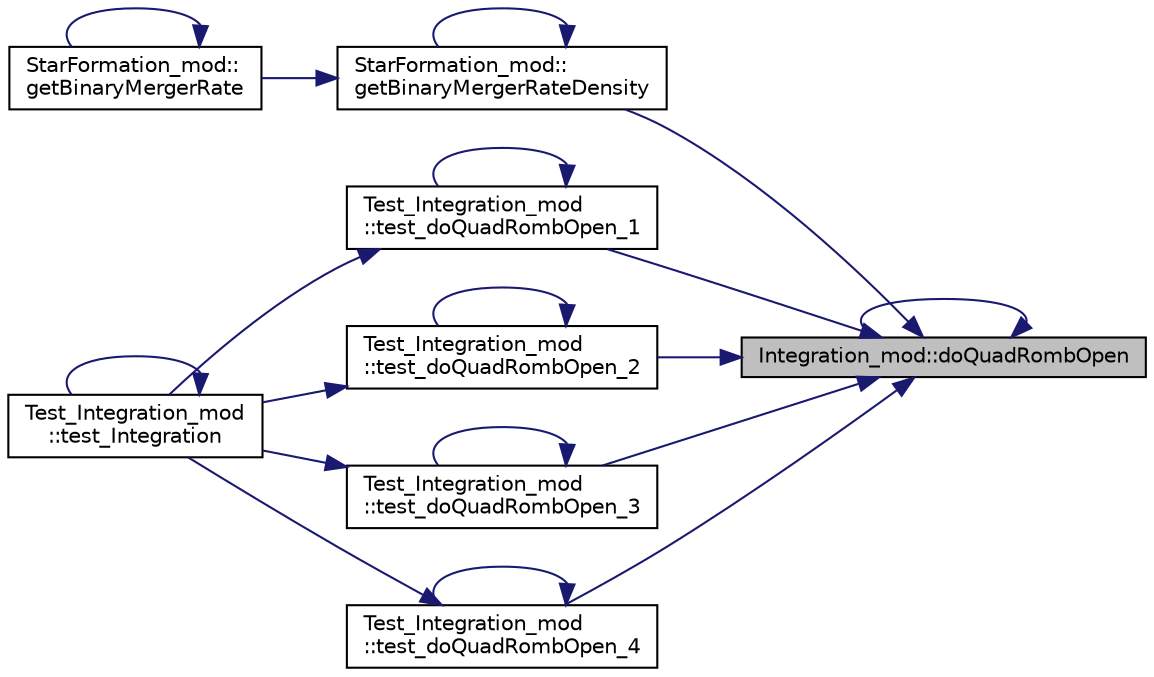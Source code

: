 digraph "Integration_mod::doQuadRombOpen"
{
 // LATEX_PDF_SIZE
  edge [fontname="Helvetica",fontsize="10",labelfontname="Helvetica",labelfontsize="10"];
  node [fontname="Helvetica",fontsize="10",shape=record];
  rankdir="RL";
  Node1 [label="Integration_mod::doQuadRombOpen",height=0.2,width=0.4,color="black", fillcolor="grey75", style="filled", fontcolor="black",tooltip="Return the integral of function getFunc in the open range [lowerLim,upperLim] using Adaptive Romberg ..."];
  Node1 -> Node1 [dir="back",color="midnightblue",fontsize="10",style="solid",fontname="Helvetica"];
  Node1 -> Node2 [dir="back",color="midnightblue",fontsize="10",style="solid",fontname="Helvetica"];
  Node2 [label="StarFormation_mod::\lgetBinaryMergerRateDensity",height=0.2,width=0.4,color="black", fillcolor="white", style="filled",URL="$namespaceStarFormation__mod.html#a05261e0606d7fc217cbea2b438513c7c",tooltip=" "];
  Node2 -> Node3 [dir="back",color="midnightblue",fontsize="10",style="solid",fontname="Helvetica"];
  Node3 [label="StarFormation_mod::\lgetBinaryMergerRate",height=0.2,width=0.4,color="black", fillcolor="white", style="filled",URL="$namespaceStarFormation__mod.html#a1178a8944618354940abf55f50c67bb8",tooltip=" "];
  Node3 -> Node3 [dir="back",color="midnightblue",fontsize="10",style="solid",fontname="Helvetica"];
  Node2 -> Node2 [dir="back",color="midnightblue",fontsize="10",style="solid",fontname="Helvetica"];
  Node1 -> Node4 [dir="back",color="midnightblue",fontsize="10",style="solid",fontname="Helvetica"];
  Node4 [label="Test_Integration_mod\l::test_doQuadRombOpen_1",height=0.2,width=0.4,color="black", fillcolor="white", style="filled",URL="$namespaceTest__Integration__mod.html#a9ba4b1b6772595edd56de4d4791f3c41",tooltip=" "];
  Node4 -> Node4 [dir="back",color="midnightblue",fontsize="10",style="solid",fontname="Helvetica"];
  Node4 -> Node5 [dir="back",color="midnightblue",fontsize="10",style="solid",fontname="Helvetica"];
  Node5 [label="Test_Integration_mod\l::test_Integration",height=0.2,width=0.4,color="black", fillcolor="white", style="filled",URL="$namespaceTest__Integration__mod.html#a8e33a4c60233939485aa1c567b01c14d",tooltip=" "];
  Node5 -> Node5 [dir="back",color="midnightblue",fontsize="10",style="solid",fontname="Helvetica"];
  Node1 -> Node6 [dir="back",color="midnightblue",fontsize="10",style="solid",fontname="Helvetica"];
  Node6 [label="Test_Integration_mod\l::test_doQuadRombOpen_2",height=0.2,width=0.4,color="black", fillcolor="white", style="filled",URL="$namespaceTest__Integration__mod.html#a6f0d68d537d7ed1a06cfd8fddd6d5ba0",tooltip=" "];
  Node6 -> Node6 [dir="back",color="midnightblue",fontsize="10",style="solid",fontname="Helvetica"];
  Node6 -> Node5 [dir="back",color="midnightblue",fontsize="10",style="solid",fontname="Helvetica"];
  Node1 -> Node7 [dir="back",color="midnightblue",fontsize="10",style="solid",fontname="Helvetica"];
  Node7 [label="Test_Integration_mod\l::test_doQuadRombOpen_3",height=0.2,width=0.4,color="black", fillcolor="white", style="filled",URL="$namespaceTest__Integration__mod.html#a8a7ed3bfcecf7b14b9ca0c99bc052db0",tooltip=" "];
  Node7 -> Node7 [dir="back",color="midnightblue",fontsize="10",style="solid",fontname="Helvetica"];
  Node7 -> Node5 [dir="back",color="midnightblue",fontsize="10",style="solid",fontname="Helvetica"];
  Node1 -> Node8 [dir="back",color="midnightblue",fontsize="10",style="solid",fontname="Helvetica"];
  Node8 [label="Test_Integration_mod\l::test_doQuadRombOpen_4",height=0.2,width=0.4,color="black", fillcolor="white", style="filled",URL="$namespaceTest__Integration__mod.html#aa22865e7a571c16572abea54dbe208ac",tooltip=" "];
  Node8 -> Node8 [dir="back",color="midnightblue",fontsize="10",style="solid",fontname="Helvetica"];
  Node8 -> Node5 [dir="back",color="midnightblue",fontsize="10",style="solid",fontname="Helvetica"];
}
